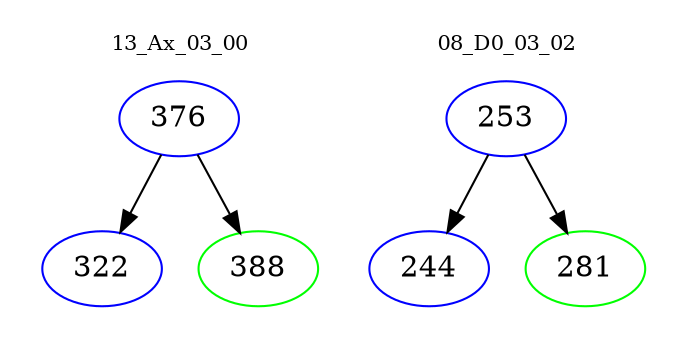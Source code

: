 digraph{
subgraph cluster_0 {
color = white
label = "13_Ax_03_00";
fontsize=10;
T0_376 [label="376", color="blue"]
T0_376 -> T0_322 [color="black"]
T0_322 [label="322", color="blue"]
T0_376 -> T0_388 [color="black"]
T0_388 [label="388", color="green"]
}
subgraph cluster_1 {
color = white
label = "08_D0_03_02";
fontsize=10;
T1_253 [label="253", color="blue"]
T1_253 -> T1_244 [color="black"]
T1_244 [label="244", color="blue"]
T1_253 -> T1_281 [color="black"]
T1_281 [label="281", color="green"]
}
}
